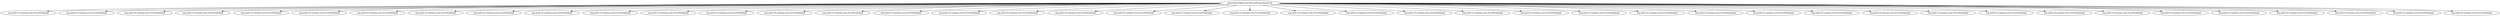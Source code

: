 digraph Tree {
-1934310868 [label="generated.ObjectiveCParser$TranslationUnit"];
1409199696 [label="org.antlr.v4.runtime.tree.ErrorNodeImpl"];
-1934310868 -> 1409199696;
-649160781 [label="org.antlr.v4.runtime.tree.ErrorNodeImpl"];
-1934310868 -> -649160781;
-1454478562 [label="org.antlr.v4.runtime.tree.ErrorNodeImpl"];
-1934310868 -> -1454478562;
-1464141532 [label="org.antlr.v4.runtime.tree.ErrorNodeImpl"];
-1934310868 -> -1464141532;
801930215 [label="org.antlr.v4.runtime.tree.ErrorNodeImpl"];
-1934310868 -> 801930215;
34307923 [label="org.antlr.v4.runtime.tree.ErrorNodeImpl"];
-1934310868 -> 34307923;
811657455 [label="org.antlr.v4.runtime.tree.ErrorNodeImpl"];
-1934310868 -> 811657455;
1395731628 [label="org.antlr.v4.runtime.tree.ErrorNodeImpl"];
-1934310868 -> 1395731628;
-587880378 [label="org.antlr.v4.runtime.tree.ErrorNodeImpl"];
-1934310868 -> -587880378;
43427776 [label="org.antlr.v4.runtime.tree.ErrorNodeImpl"];
-1934310868 -> 43427776;
269723129 [label="org.antlr.v4.runtime.tree.ErrorNodeImpl"];
-1934310868 -> 269723129;
-1998983480 [label="org.antlr.v4.runtime.tree.ErrorNodeImpl"];
-1934310868 -> -1998983480;
1005536925 [label="org.antlr.v4.runtime.tree.ErrorNodeImpl"];
-1934310868 -> 1005536925;
-1324229969 [label="org.antlr.v4.runtime.tree.ErrorNodeImpl"];
-1934310868 -> -1324229969;
1569193737 [label="org.antlr.v4.runtime.tree.ErrorNodeImpl"];
-1934310868 -> 1569193737;
-221710748 [label="org.antlr.v4.runtime.tree.ErrorNodeImpl"];
-1934310868 -> -221710748;
207793967 [label="org.antlr.v4.runtime.tree.ErrorNodeImpl"];
-1934310868 -> 207793967;
6891890 [label="org.antlr.v4.runtime.tree.ErrorNodeImpl"];
-1934310868 -> 6891890;
-1666136984 [label="org.antlr.v4.runtime.tree.ErrorNodeImpl"];
-1934310868 -> -1666136984;
-445224618 [label="org.antlr.v4.runtime.tree.ErrorNodeImpl"];
-1934310868 -> -445224618;
-1873512937 [label="org.antlr.v4.runtime.tree.ErrorNodeImpl"];
-1934310868 -> -1873512937;
1939663036 [label="org.antlr.v4.runtime.tree.ErrorNodeImpl"];
-1934310868 -> 1939663036;
724838968 [label="org.antlr.v4.runtime.tree.ErrorNodeImpl"];
-1934310868 -> 724838968;
2069826652 [label="org.antlr.v4.runtime.tree.ErrorNodeImpl"];
-1934310868 -> 2069826652;
-2055646569 [label="org.antlr.v4.runtime.tree.ErrorNodeImpl"];
-1934310868 -> -2055646569;
1338840503 [label="org.antlr.v4.runtime.tree.ErrorNodeImpl"];
-1934310868 -> 1338840503;
687108745 [label="org.antlr.v4.runtime.tree.ErrorNodeImpl"];
-1934310868 -> 687108745;
783421854 [label="org.antlr.v4.runtime.tree.ErrorNodeImpl"];
-1934310868 -> 783421854;
1362024251 [label="org.antlr.v4.runtime.tree.ErrorNodeImpl"];
-1934310868 -> 1362024251;
1525745488 [label="org.antlr.v4.runtime.tree.ErrorNodeImpl"];
-1934310868 -> 1525745488;
927663649 [label="org.antlr.v4.runtime.tree.ErrorNodeImpl"];
-1934310868 -> 927663649;
427785292 [label="org.antlr.v4.runtime.tree.ErrorNodeImpl"];
-1934310868 -> 427785292;
196692719 [label="org.antlr.v4.runtime.tree.ErrorNodeImpl"];
-1934310868 -> 196692719;
2000883424 [label="org.antlr.v4.runtime.tree.ErrorNodeImpl"];
-1934310868 -> 2000883424;
-105673955 [label="org.antlr.v4.runtime.tree.ErrorNodeImpl"];
-1934310868 -> -105673955;
-907600381 [label="org.antlr.v4.runtime.tree.ErrorNodeImpl"];
-1934310868 -> -907600381;
-1910039946 [label="org.antlr.v4.runtime.tree.ErrorNodeImpl"];
-1934310868 -> -1910039946;
721367191 [label="org.antlr.v4.runtime.tree.ErrorNodeImpl"];
-1934310868 -> 721367191;
515067515 [label="org.antlr.v4.runtime.tree.ErrorNodeImpl"];
-1934310868 -> 515067515;
-2016225677 [label="org.antlr.v4.runtime.tree.ErrorNodeImpl"];
-1934310868 -> -2016225677;
-907938176 [label="org.antlr.v4.runtime.tree.ErrorNodeImpl"];
-1934310868 -> -907938176;
1212928475 [label="org.antlr.v4.runtime.tree.ErrorNodeImpl"];
-1934310868 -> 1212928475;
2138402083 [label="org.antlr.v4.runtime.tree.ErrorNodeImpl"];
-1934310868 -> 2138402083;
}